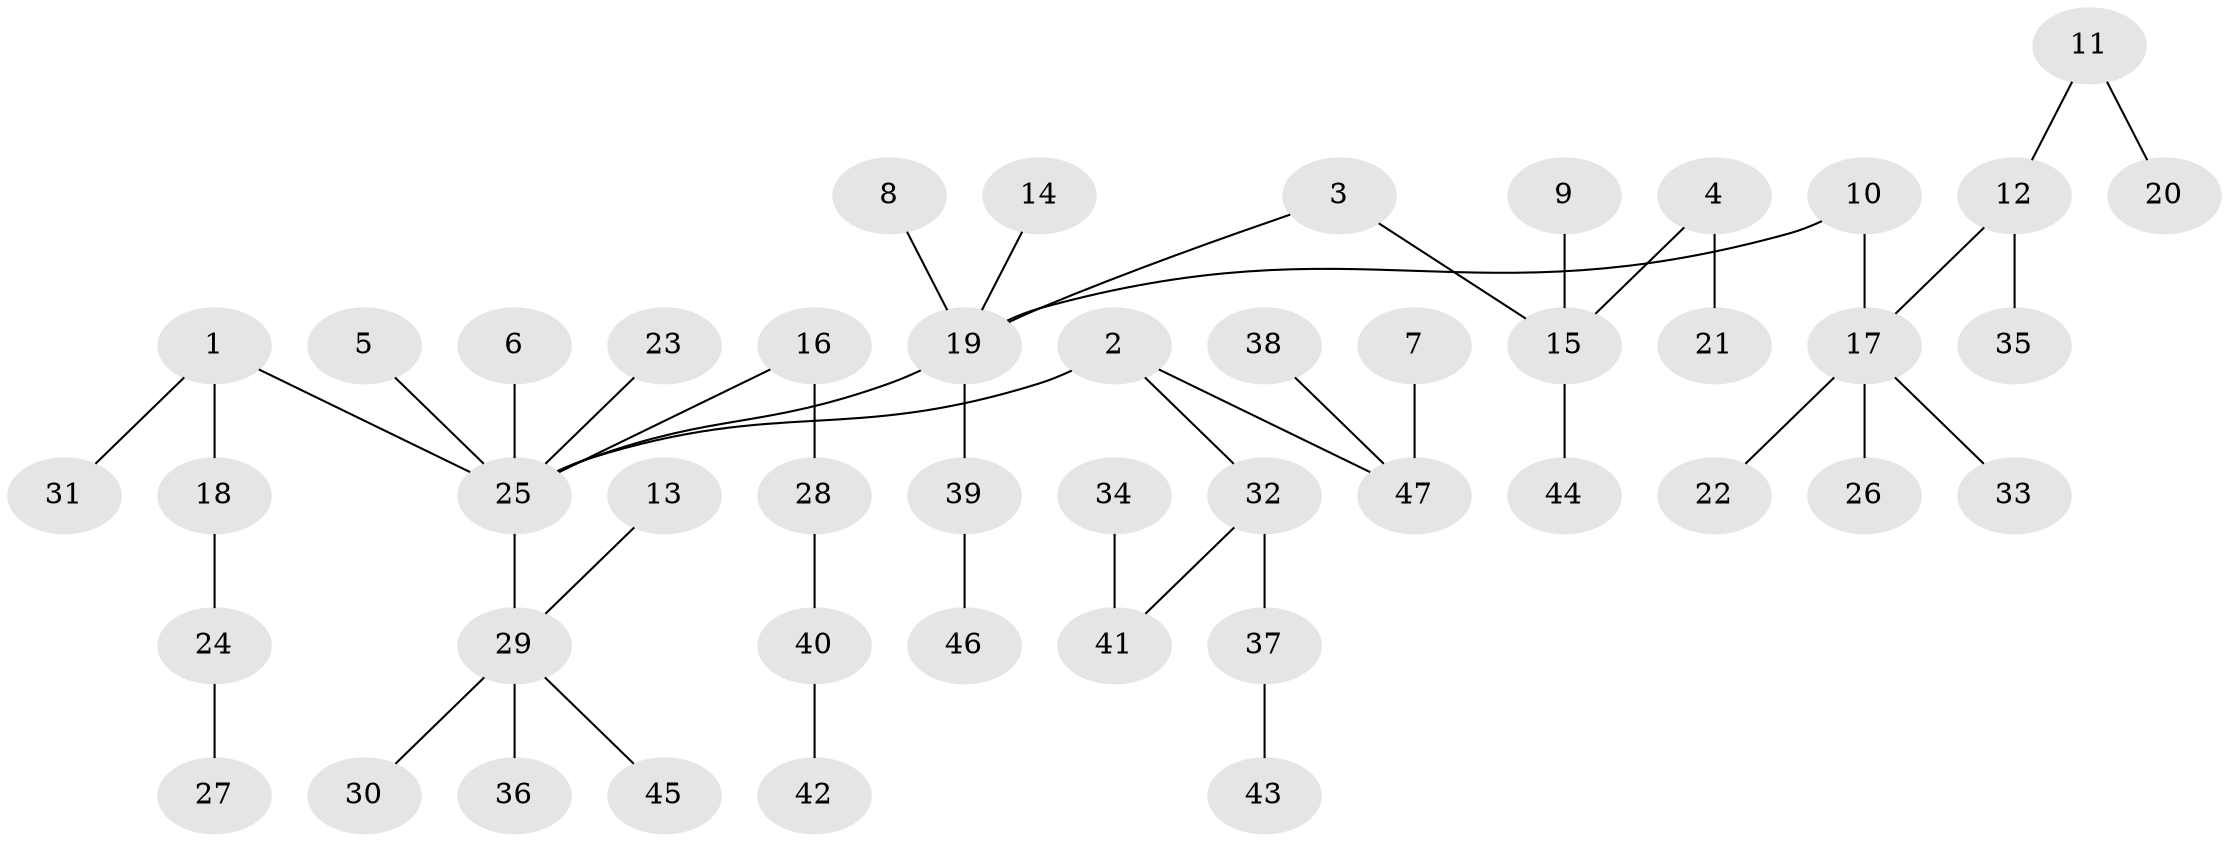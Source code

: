 // original degree distribution, {6: 0.010752688172043012, 9: 0.010752688172043012, 2: 0.20430107526881722, 3: 0.1935483870967742, 5: 0.053763440860215055, 1: 0.5161290322580645, 4: 0.010752688172043012}
// Generated by graph-tools (version 1.1) at 2025/02/03/09/25 03:02:21]
// undirected, 47 vertices, 46 edges
graph export_dot {
graph [start="1"]
  node [color=gray90,style=filled];
  1;
  2;
  3;
  4;
  5;
  6;
  7;
  8;
  9;
  10;
  11;
  12;
  13;
  14;
  15;
  16;
  17;
  18;
  19;
  20;
  21;
  22;
  23;
  24;
  25;
  26;
  27;
  28;
  29;
  30;
  31;
  32;
  33;
  34;
  35;
  36;
  37;
  38;
  39;
  40;
  41;
  42;
  43;
  44;
  45;
  46;
  47;
  1 -- 18 [weight=1.0];
  1 -- 25 [weight=1.0];
  1 -- 31 [weight=1.0];
  2 -- 25 [weight=1.0];
  2 -- 32 [weight=1.0];
  2 -- 47 [weight=1.0];
  3 -- 15 [weight=1.0];
  3 -- 19 [weight=1.0];
  4 -- 15 [weight=1.0];
  4 -- 21 [weight=1.0];
  5 -- 25 [weight=1.0];
  6 -- 25 [weight=1.0];
  7 -- 47 [weight=1.0];
  8 -- 19 [weight=1.0];
  9 -- 15 [weight=1.0];
  10 -- 17 [weight=1.0];
  10 -- 19 [weight=1.0];
  11 -- 12 [weight=1.0];
  11 -- 20 [weight=1.0];
  12 -- 17 [weight=1.0];
  12 -- 35 [weight=1.0];
  13 -- 29 [weight=1.0];
  14 -- 19 [weight=1.0];
  15 -- 44 [weight=1.0];
  16 -- 25 [weight=1.0];
  16 -- 28 [weight=1.0];
  17 -- 22 [weight=1.0];
  17 -- 26 [weight=1.0];
  17 -- 33 [weight=1.0];
  18 -- 24 [weight=1.0];
  19 -- 25 [weight=1.0];
  19 -- 39 [weight=1.0];
  23 -- 25 [weight=1.0];
  24 -- 27 [weight=1.0];
  25 -- 29 [weight=1.0];
  28 -- 40 [weight=1.0];
  29 -- 30 [weight=1.0];
  29 -- 36 [weight=1.0];
  29 -- 45 [weight=1.0];
  32 -- 37 [weight=1.0];
  32 -- 41 [weight=1.0];
  34 -- 41 [weight=1.0];
  37 -- 43 [weight=1.0];
  38 -- 47 [weight=1.0];
  39 -- 46 [weight=1.0];
  40 -- 42 [weight=1.0];
}

